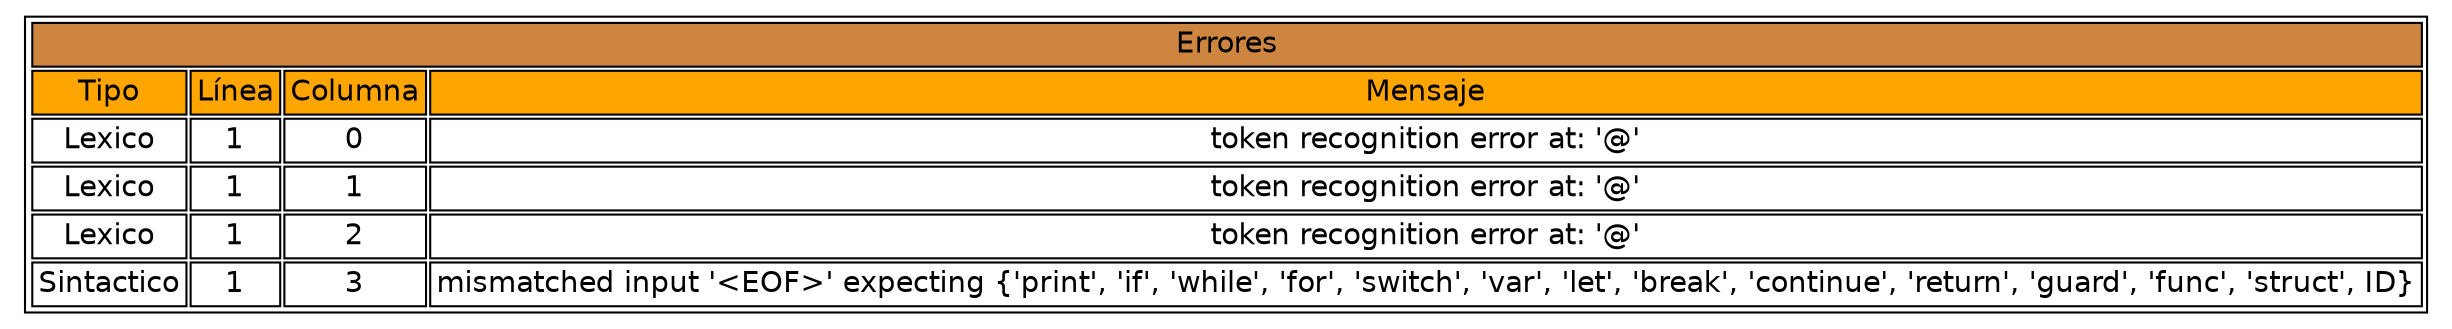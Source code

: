 digraph ErrorTable {
  node [shape=none fontname=Helvetica]
  n1 [label = <<table>
    <tr><td colspan="4" bgcolor="Peru">Errores</td></tr>
    <tr><td bgcolor="orange">Tipo</td><td bgcolor="orange">Línea</td><td bgcolor="orange">Columna</td><td bgcolor="orange">Mensaje</td></tr>    <tr><td>Lexico</td><td>1</td><td>0</td><td>token recognition error at: '@'</td></tr>
    <tr><td>Lexico</td><td>1</td><td>1</td><td>token recognition error at: '@'</td></tr>
    <tr><td>Lexico</td><td>1</td><td>2</td><td>token recognition error at: '@'</td></tr>
    <tr><td>Sintactico</td><td>1</td><td>3</td><td>mismatched input '&lt;EOF&gt;' expecting {'print', 'if', 'while', 'for', 'switch', 'var', 'let', 'break', 'continue', 'return', 'guard', 'func', 'struct', ID}</td></tr>
  </table>> ]
}
